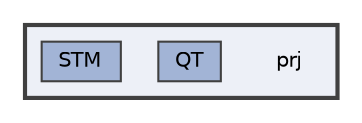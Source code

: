 digraph "C:/Users/bzdun/OneDrive/Dokumenter/Qt/pong/prj"
{
 // LATEX_PDF_SIZE
  bgcolor="transparent";
  edge [fontname=Helvetica,fontsize=10,labelfontname=Helvetica,labelfontsize=10];
  node [fontname=Helvetica,fontsize=10,shape=box,height=0.2,width=0.4];
  compound=true
  subgraph clusterdir_4aa64b0872d36146e049722e293482e3 {
    graph [ bgcolor="#edf0f7", pencolor="grey25", label="", fontname=Helvetica,fontsize=10 style="filled,bold", URL="dir_4aa64b0872d36146e049722e293482e3.html",tooltip=""]
    dir_4aa64b0872d36146e049722e293482e3 [shape=plaintext, label="prj"];
  dir_5dc710130a32bec35fec8f9fa4d46d39 [label="QT", fillcolor="#a2b4d6", color="grey25", style="filled", URL="dir_5dc710130a32bec35fec8f9fa4d46d39.html",tooltip=""];
  dir_2a36e64ae545d50376f0230050f59339 [label="STM", fillcolor="#a2b4d6", color="grey25", style="filled", URL="dir_2a36e64ae545d50376f0230050f59339.html",tooltip=""];
  }
}
